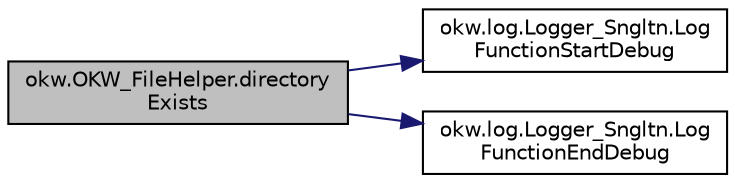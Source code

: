 digraph "okw.OKW_FileHelper.directoryExists"
{
 // INTERACTIVE_SVG=YES
 // LATEX_PDF_SIZE
  edge [fontname="Helvetica",fontsize="10",labelfontname="Helvetica",labelfontsize="10"];
  node [fontname="Helvetica",fontsize="10",shape=record];
  rankdir="LR";
  Node43 [label="okw.OKW_FileHelper.directory\lExists",height=0.2,width=0.4,color="black", fillcolor="grey75", style="filled", fontcolor="black",tooltip="Prüft, ob die gegebene fpsPaFiNa Datei existiert."];
  Node43 -> Node44 [color="midnightblue",fontsize="10",style="solid",fontname="Helvetica"];
  Node44 [label="okw.log.Logger_Sngltn.Log\lFunctionStartDebug",height=0.2,width=0.4,color="black", fillcolor="white", style="filled",URL="$classokw_1_1log_1_1_logger___sngltn.html#a2d4c3d22d2a52b92873ee2f3853d9c42",tooltip="LogFunctionStartDebug:"];
  Node43 -> Node45 [color="midnightblue",fontsize="10",style="solid",fontname="Helvetica"];
  Node45 [label="okw.log.Logger_Sngltn.Log\lFunctionEndDebug",height=0.2,width=0.4,color="black", fillcolor="white", style="filled",URL="$classokw_1_1log_1_1_logger___sngltn.html#a91b192a4e0381f6d02b791693d0fab84",tooltip="LogFunctionEndDebug:"];
}
